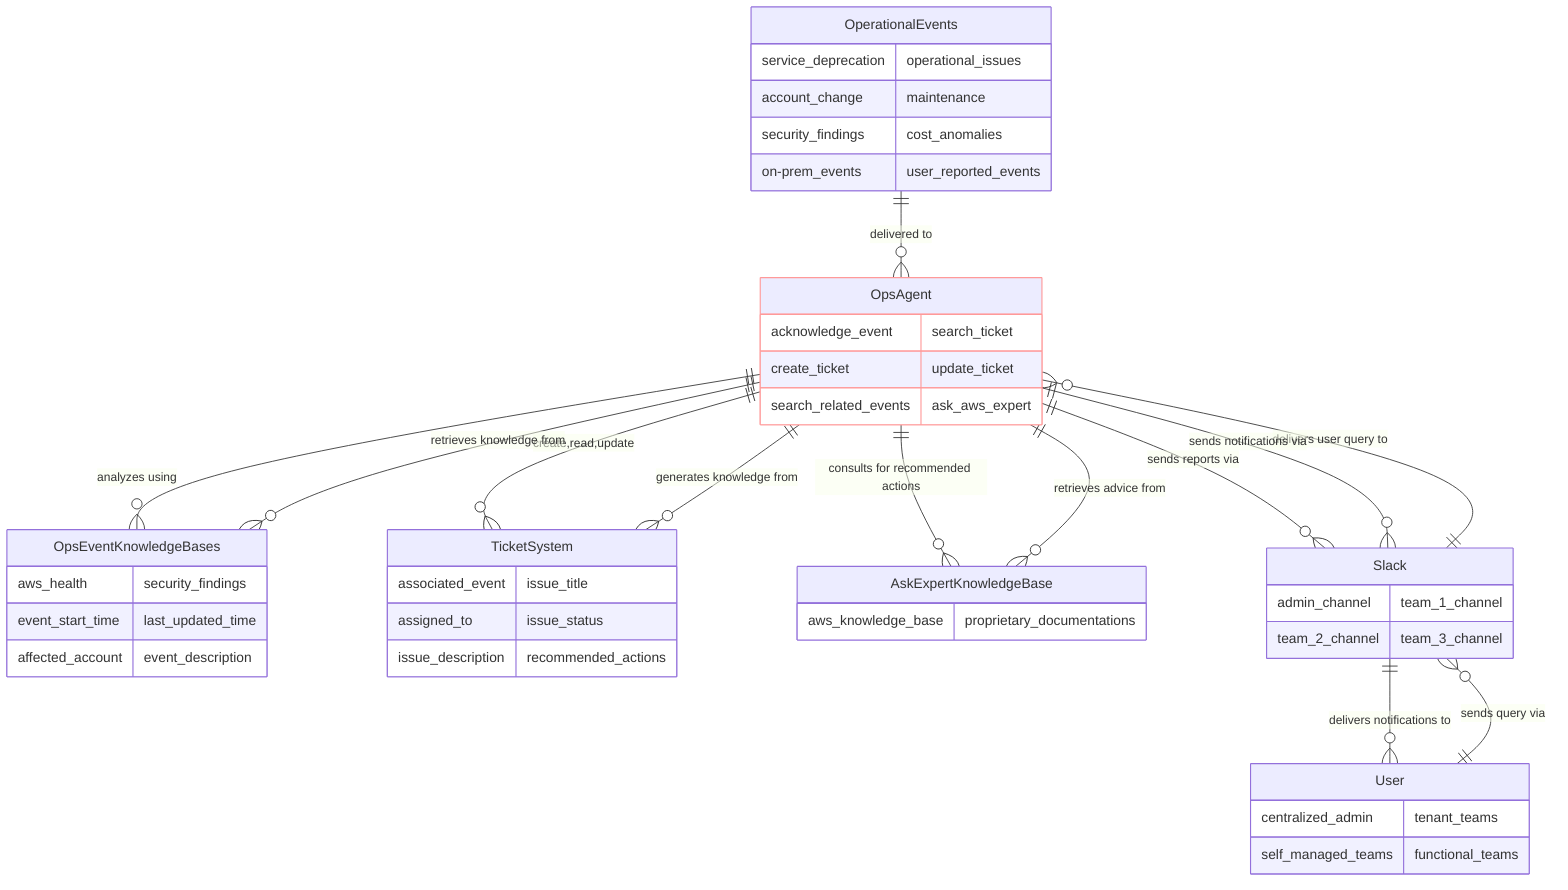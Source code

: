 %% Title and Description
%% AWS Ops Health AI Solution Architecture
%% # Operation event handling flow
%% 1. An operational event happens
%% 2. the event gets delivered to OpsAgent
%% 3. OpsAgent analyzes the event content by connecting to the history event knowledge base and ticket system
%% 4. OpsAgent takes actions such as create, update ticket based on the analyses and it consults AskExpert knowledge base for remediation guidelines
%% 5. OpsAgent send report of actions and results via Slack

%% # User chat handling flow
%% 1. User sends query to OpsAgent via Slack
%% 2. OpsAgent generated response to user query by connecting to history event knowledge base, AskExpert knowledge base, and ticket tools
%% 3. OpsAgent sends synthesized response back to user via Slack

erDiagram
    OperationalEvents ||--o{ OpsAgent : "delivered to"
    OpsAgent ||--o{ OpsEventKnowledgeBases : "analyzes using"
    OpsAgent ||--o{ TicketSystem : "create,read,update"
    OpsAgent ||--o{ AskExpertKnowledgeBase : "consults for recommended actions"
    OpsAgent ||--o{ Slack : "sends reports via"
    User ||--o{ Slack : "sends query via"
    Slack ||--o{ OpsAgent : "delivers user query to"
    OpsAgent ||--o{ OpsEventKnowledgeBases : "retrieves knowledge from"
    OpsAgent ||--o{ AskExpertKnowledgeBase : "retrieves advice from"
    OpsAgent ||--o{ TicketSystem : "generates knowledge from"
    OpsAgent ||--o{ Slack : "sends notifications via"
    Slack ||--o{ User : "delivers notifications to"

    OperationalEvents {
        service_deprecation operational_issues
        account_change maintenance
        security_findings cost_anomalies
        on-prem_events user_reported_events
    }

    OpsAgent {
        acknowledge_event search_ticket
        create_ticket update_ticket
        search_related_events ask_aws_expert
    }

    OpsEventKnowledgeBases {
        aws_health security_findings
        event_start_time last_updated_time
        affected_account event_description
    }

    TicketSystem {
        associated_event issue_title
        assigned_to issue_status
        issue_description recommended_actions
    }

    AskExpertKnowledgeBase {
        aws_knowledge_base proprietary_documentations
    }

    Slack {
        admin_channel team_1_channel
        team_2_channel team_3_channel
    }

    User {
        centralized_admin tenant_teams
        self_managed_teams functional_teams
    }

    %% Styling classes for each entity type
    classDef opsAgentStyle stroke:#FF9999

    %% Apply styling to entities
    class OpsAgent opsAgentStyle
